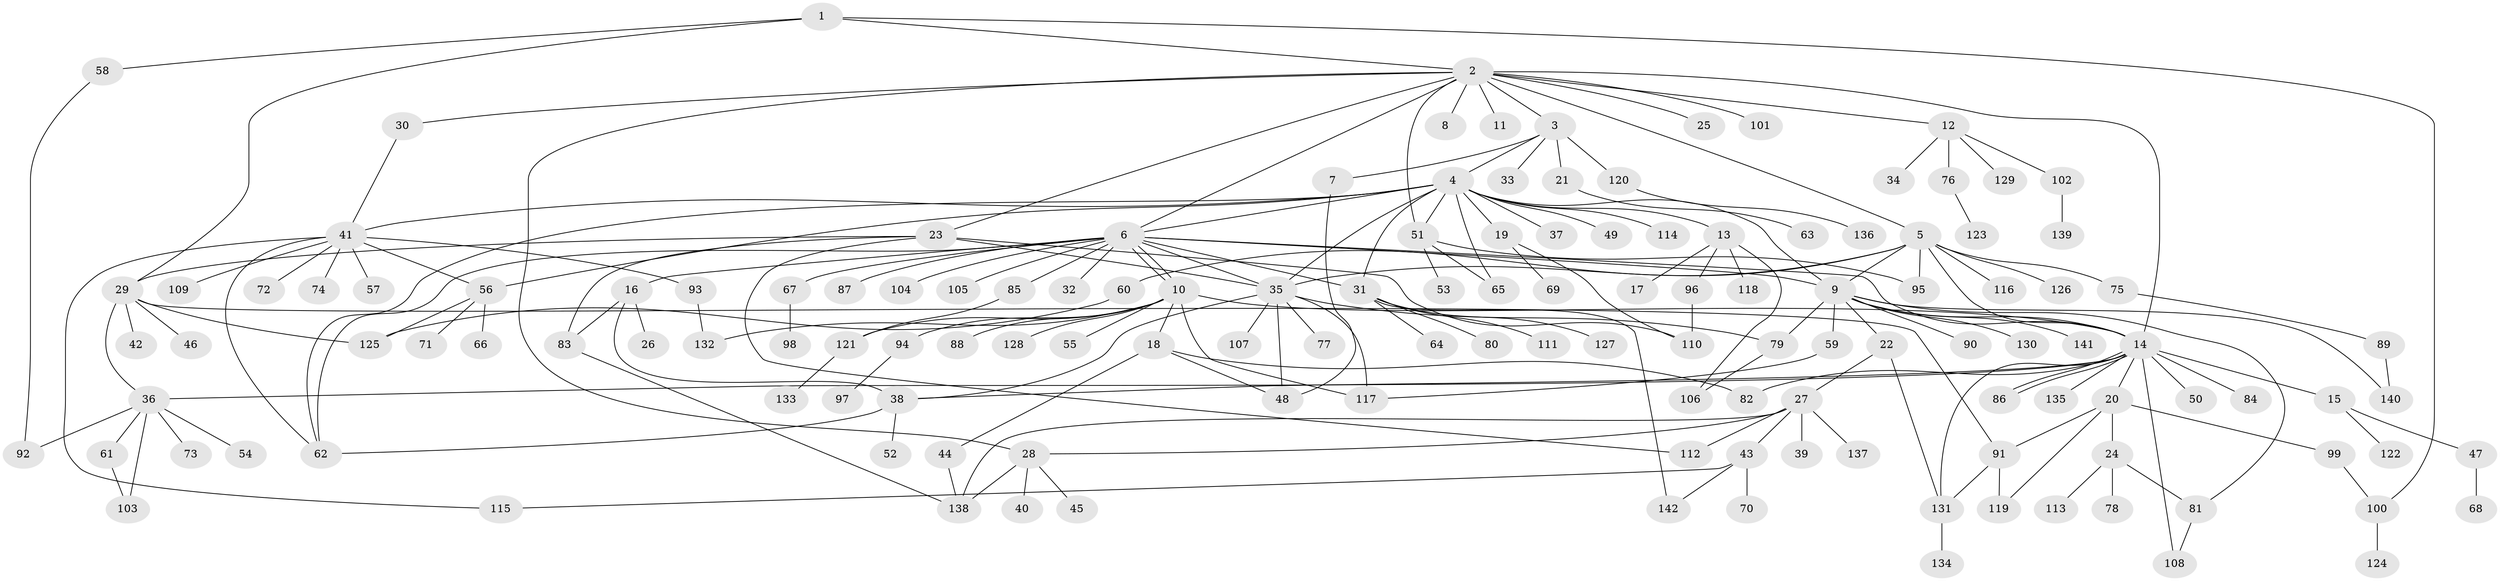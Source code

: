 // coarse degree distribution, {18: 0.03571428571428571, 17: 0.017857142857142856, 16: 0.017857142857142856, 2: 0.17857142857142858, 1: 0.5535714285714286, 11: 0.017857142857142856, 4: 0.03571428571428571, 3: 0.08928571428571429, 7: 0.03571428571428571, 8: 0.017857142857142856}
// Generated by graph-tools (version 1.1) at 2025/17/03/04/25 18:17:58]
// undirected, 142 vertices, 197 edges
graph export_dot {
graph [start="1"]
  node [color=gray90,style=filled];
  1;
  2;
  3;
  4;
  5;
  6;
  7;
  8;
  9;
  10;
  11;
  12;
  13;
  14;
  15;
  16;
  17;
  18;
  19;
  20;
  21;
  22;
  23;
  24;
  25;
  26;
  27;
  28;
  29;
  30;
  31;
  32;
  33;
  34;
  35;
  36;
  37;
  38;
  39;
  40;
  41;
  42;
  43;
  44;
  45;
  46;
  47;
  48;
  49;
  50;
  51;
  52;
  53;
  54;
  55;
  56;
  57;
  58;
  59;
  60;
  61;
  62;
  63;
  64;
  65;
  66;
  67;
  68;
  69;
  70;
  71;
  72;
  73;
  74;
  75;
  76;
  77;
  78;
  79;
  80;
  81;
  82;
  83;
  84;
  85;
  86;
  87;
  88;
  89;
  90;
  91;
  92;
  93;
  94;
  95;
  96;
  97;
  98;
  99;
  100;
  101;
  102;
  103;
  104;
  105;
  106;
  107;
  108;
  109;
  110;
  111;
  112;
  113;
  114;
  115;
  116;
  117;
  118;
  119;
  120;
  121;
  122;
  123;
  124;
  125;
  126;
  127;
  128;
  129;
  130;
  131;
  132;
  133;
  134;
  135;
  136;
  137;
  138;
  139;
  140;
  141;
  142;
  1 -- 2;
  1 -- 29;
  1 -- 58;
  1 -- 100;
  2 -- 3;
  2 -- 5;
  2 -- 6;
  2 -- 8;
  2 -- 11;
  2 -- 12;
  2 -- 14;
  2 -- 23;
  2 -- 25;
  2 -- 28;
  2 -- 30;
  2 -- 51;
  2 -- 101;
  3 -- 4;
  3 -- 7;
  3 -- 21;
  3 -- 33;
  3 -- 120;
  4 -- 6;
  4 -- 9;
  4 -- 13;
  4 -- 19;
  4 -- 31;
  4 -- 35;
  4 -- 37;
  4 -- 41;
  4 -- 49;
  4 -- 51;
  4 -- 56;
  4 -- 62;
  4 -- 65;
  4 -- 114;
  5 -- 9;
  5 -- 14;
  5 -- 35;
  5 -- 60;
  5 -- 75;
  5 -- 95;
  5 -- 116;
  5 -- 126;
  6 -- 9;
  6 -- 10;
  6 -- 10;
  6 -- 14;
  6 -- 16;
  6 -- 31;
  6 -- 32;
  6 -- 35;
  6 -- 62;
  6 -- 67;
  6 -- 85;
  6 -- 87;
  6 -- 104;
  6 -- 105;
  7 -- 48;
  9 -- 14;
  9 -- 22;
  9 -- 59;
  9 -- 79;
  9 -- 81;
  9 -- 90;
  9 -- 130;
  9 -- 140;
  9 -- 141;
  10 -- 14;
  10 -- 18;
  10 -- 55;
  10 -- 88;
  10 -- 94;
  10 -- 117;
  10 -- 121;
  10 -- 128;
  10 -- 132;
  12 -- 34;
  12 -- 76;
  12 -- 102;
  12 -- 129;
  13 -- 17;
  13 -- 96;
  13 -- 106;
  13 -- 118;
  14 -- 15;
  14 -- 20;
  14 -- 36;
  14 -- 38;
  14 -- 50;
  14 -- 82;
  14 -- 84;
  14 -- 86;
  14 -- 86;
  14 -- 108;
  14 -- 131;
  14 -- 135;
  15 -- 47;
  15 -- 122;
  16 -- 26;
  16 -- 38;
  16 -- 83;
  18 -- 44;
  18 -- 48;
  18 -- 82;
  19 -- 69;
  19 -- 110;
  20 -- 24;
  20 -- 91;
  20 -- 99;
  20 -- 119;
  21 -- 63;
  22 -- 27;
  22 -- 131;
  23 -- 29;
  23 -- 35;
  23 -- 83;
  23 -- 110;
  23 -- 112;
  24 -- 78;
  24 -- 81;
  24 -- 113;
  27 -- 28;
  27 -- 39;
  27 -- 43;
  27 -- 112;
  27 -- 137;
  27 -- 138;
  28 -- 40;
  28 -- 45;
  28 -- 138;
  29 -- 36;
  29 -- 42;
  29 -- 46;
  29 -- 91;
  29 -- 125;
  30 -- 41;
  31 -- 64;
  31 -- 80;
  31 -- 111;
  31 -- 127;
  31 -- 142;
  35 -- 38;
  35 -- 48;
  35 -- 77;
  35 -- 79;
  35 -- 107;
  35 -- 117;
  36 -- 54;
  36 -- 61;
  36 -- 73;
  36 -- 92;
  36 -- 103;
  38 -- 52;
  38 -- 62;
  41 -- 56;
  41 -- 57;
  41 -- 62;
  41 -- 72;
  41 -- 74;
  41 -- 93;
  41 -- 109;
  41 -- 115;
  43 -- 70;
  43 -- 115;
  43 -- 142;
  44 -- 138;
  47 -- 68;
  51 -- 53;
  51 -- 65;
  51 -- 95;
  56 -- 66;
  56 -- 71;
  56 -- 125;
  58 -- 92;
  59 -- 117;
  60 -- 125;
  61 -- 103;
  67 -- 98;
  75 -- 89;
  76 -- 123;
  79 -- 106;
  81 -- 108;
  83 -- 138;
  85 -- 121;
  89 -- 140;
  91 -- 119;
  91 -- 131;
  93 -- 132;
  94 -- 97;
  96 -- 110;
  99 -- 100;
  100 -- 124;
  102 -- 139;
  120 -- 136;
  121 -- 133;
  131 -- 134;
}
